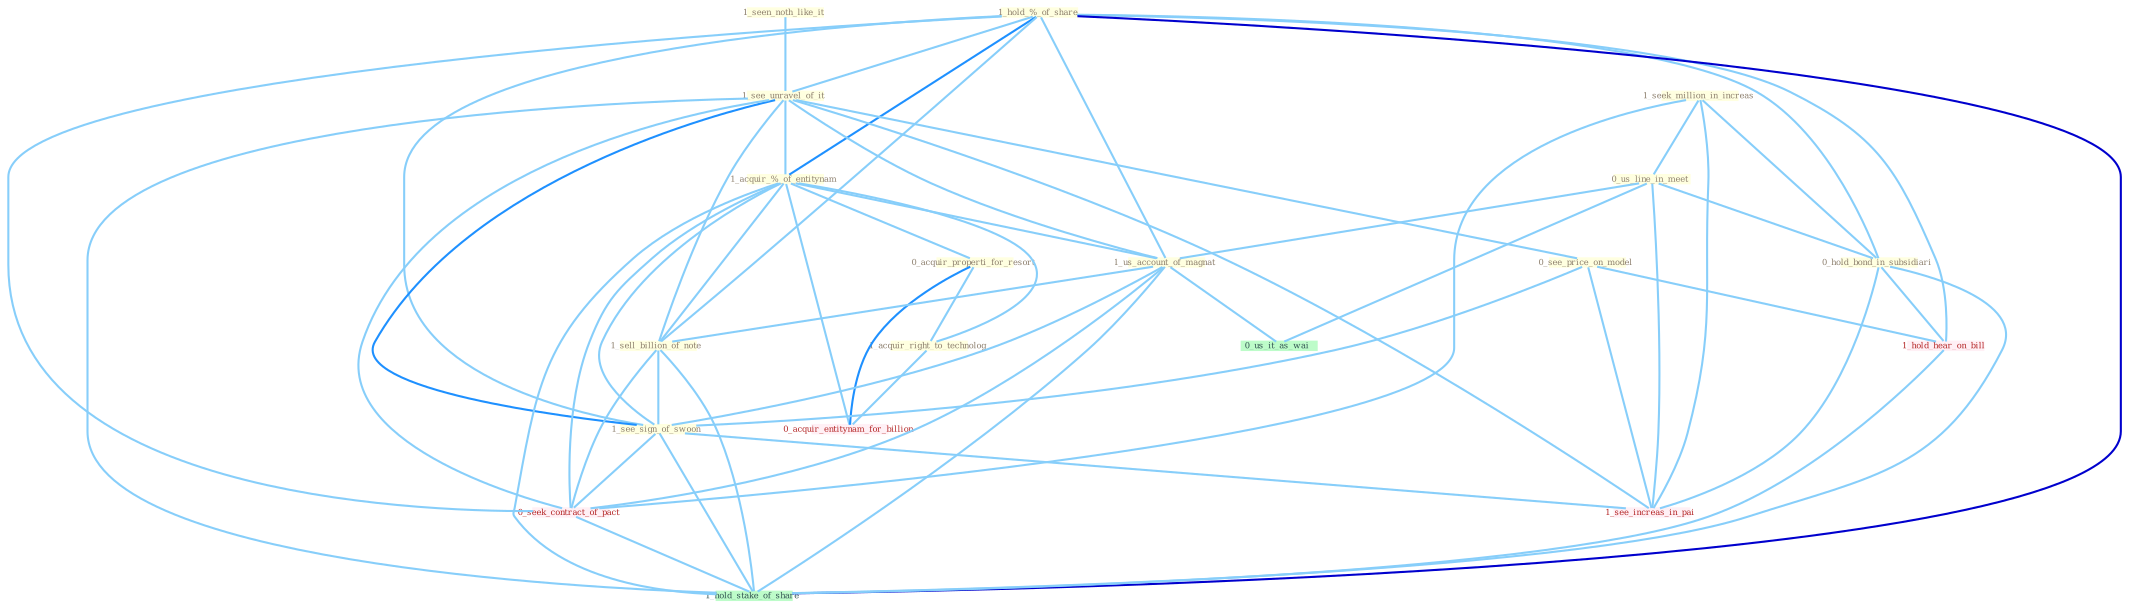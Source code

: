 Graph G{ 
    node
    [shape=polygon,style=filled,width=.5,height=.06,color="#BDFCC9",fixedsize=true,fontsize=4,
    fontcolor="#2f4f4f"];
    {node
    [color="#ffffe0", fontcolor="#8b7d6b"] "1_seek_million_in_increas " "1_hold_%_of_share " "1_seen_noth_like_it " "0_us_line_in_meet " "1_see_unravel_of_it " "1_acquir_%_of_entitynam " "0_acquir_properti_for_resort " "1_us_account_of_magnat " "1_sell_billion_of_note " "1_acquir_right_to_technolog " "0_hold_bond_in_subsidiari " "0_see_price_on_model " "1_see_sign_of_swoon "}
{node [color="#fff0f5", fontcolor="#b22222"] "0_seek_contract_of_pact " "0_acquir_entitynam_for_billion " "1_see_increas_in_pai " "1_hold_hear_on_bill "}
edge [color="#B0E2FF"];

	"1_seek_million_in_increas " -- "0_us_line_in_meet " [w="1", color="#87cefa" ];
	"1_seek_million_in_increas " -- "0_hold_bond_in_subsidiari " [w="1", color="#87cefa" ];
	"1_seek_million_in_increas " -- "0_seek_contract_of_pact " [w="1", color="#87cefa" ];
	"1_seek_million_in_increas " -- "1_see_increas_in_pai " [w="1", color="#87cefa" ];
	"1_hold_%_of_share " -- "1_see_unravel_of_it " [w="1", color="#87cefa" ];
	"1_hold_%_of_share " -- "1_acquir_%_of_entitynam " [w="2", color="#1e90ff" , len=0.8];
	"1_hold_%_of_share " -- "1_us_account_of_magnat " [w="1", color="#87cefa" ];
	"1_hold_%_of_share " -- "1_sell_billion_of_note " [w="1", color="#87cefa" ];
	"1_hold_%_of_share " -- "0_hold_bond_in_subsidiari " [w="1", color="#87cefa" ];
	"1_hold_%_of_share " -- "1_see_sign_of_swoon " [w="1", color="#87cefa" ];
	"1_hold_%_of_share " -- "0_seek_contract_of_pact " [w="1", color="#87cefa" ];
	"1_hold_%_of_share " -- "1_hold_hear_on_bill " [w="1", color="#87cefa" ];
	"1_hold_%_of_share " -- "1_hold_stake_of_share " [w="3", color="#0000cd" , len=0.6];
	"1_seen_noth_like_it " -- "1_see_unravel_of_it " [w="1", color="#87cefa" ];
	"0_us_line_in_meet " -- "1_us_account_of_magnat " [w="1", color="#87cefa" ];
	"0_us_line_in_meet " -- "0_hold_bond_in_subsidiari " [w="1", color="#87cefa" ];
	"0_us_line_in_meet " -- "0_us_it_as_wai " [w="1", color="#87cefa" ];
	"0_us_line_in_meet " -- "1_see_increas_in_pai " [w="1", color="#87cefa" ];
	"1_see_unravel_of_it " -- "1_acquir_%_of_entitynam " [w="1", color="#87cefa" ];
	"1_see_unravel_of_it " -- "1_us_account_of_magnat " [w="1", color="#87cefa" ];
	"1_see_unravel_of_it " -- "1_sell_billion_of_note " [w="1", color="#87cefa" ];
	"1_see_unravel_of_it " -- "0_see_price_on_model " [w="1", color="#87cefa" ];
	"1_see_unravel_of_it " -- "1_see_sign_of_swoon " [w="2", color="#1e90ff" , len=0.8];
	"1_see_unravel_of_it " -- "0_seek_contract_of_pact " [w="1", color="#87cefa" ];
	"1_see_unravel_of_it " -- "1_see_increas_in_pai " [w="1", color="#87cefa" ];
	"1_see_unravel_of_it " -- "1_hold_stake_of_share " [w="1", color="#87cefa" ];
	"1_acquir_%_of_entitynam " -- "0_acquir_properti_for_resort " [w="1", color="#87cefa" ];
	"1_acquir_%_of_entitynam " -- "1_us_account_of_magnat " [w="1", color="#87cefa" ];
	"1_acquir_%_of_entitynam " -- "1_sell_billion_of_note " [w="1", color="#87cefa" ];
	"1_acquir_%_of_entitynam " -- "1_acquir_right_to_technolog " [w="1", color="#87cefa" ];
	"1_acquir_%_of_entitynam " -- "1_see_sign_of_swoon " [w="1", color="#87cefa" ];
	"1_acquir_%_of_entitynam " -- "0_seek_contract_of_pact " [w="1", color="#87cefa" ];
	"1_acquir_%_of_entitynam " -- "0_acquir_entitynam_for_billion " [w="1", color="#87cefa" ];
	"1_acquir_%_of_entitynam " -- "1_hold_stake_of_share " [w="1", color="#87cefa" ];
	"0_acquir_properti_for_resort " -- "1_acquir_right_to_technolog " [w="1", color="#87cefa" ];
	"0_acquir_properti_for_resort " -- "0_acquir_entitynam_for_billion " [w="2", color="#1e90ff" , len=0.8];
	"1_us_account_of_magnat " -- "1_sell_billion_of_note " [w="1", color="#87cefa" ];
	"1_us_account_of_magnat " -- "1_see_sign_of_swoon " [w="1", color="#87cefa" ];
	"1_us_account_of_magnat " -- "0_seek_contract_of_pact " [w="1", color="#87cefa" ];
	"1_us_account_of_magnat " -- "0_us_it_as_wai " [w="1", color="#87cefa" ];
	"1_us_account_of_magnat " -- "1_hold_stake_of_share " [w="1", color="#87cefa" ];
	"1_sell_billion_of_note " -- "1_see_sign_of_swoon " [w="1", color="#87cefa" ];
	"1_sell_billion_of_note " -- "0_seek_contract_of_pact " [w="1", color="#87cefa" ];
	"1_sell_billion_of_note " -- "1_hold_stake_of_share " [w="1", color="#87cefa" ];
	"1_acquir_right_to_technolog " -- "0_acquir_entitynam_for_billion " [w="1", color="#87cefa" ];
	"0_hold_bond_in_subsidiari " -- "1_see_increas_in_pai " [w="1", color="#87cefa" ];
	"0_hold_bond_in_subsidiari " -- "1_hold_hear_on_bill " [w="1", color="#87cefa" ];
	"0_hold_bond_in_subsidiari " -- "1_hold_stake_of_share " [w="1", color="#87cefa" ];
	"0_see_price_on_model " -- "1_see_sign_of_swoon " [w="1", color="#87cefa" ];
	"0_see_price_on_model " -- "1_see_increas_in_pai " [w="1", color="#87cefa" ];
	"0_see_price_on_model " -- "1_hold_hear_on_bill " [w="1", color="#87cefa" ];
	"1_see_sign_of_swoon " -- "0_seek_contract_of_pact " [w="1", color="#87cefa" ];
	"1_see_sign_of_swoon " -- "1_see_increas_in_pai " [w="1", color="#87cefa" ];
	"1_see_sign_of_swoon " -- "1_hold_stake_of_share " [w="1", color="#87cefa" ];
	"0_seek_contract_of_pact " -- "1_hold_stake_of_share " [w="1", color="#87cefa" ];
	"1_hold_hear_on_bill " -- "1_hold_stake_of_share " [w="1", color="#87cefa" ];
}
